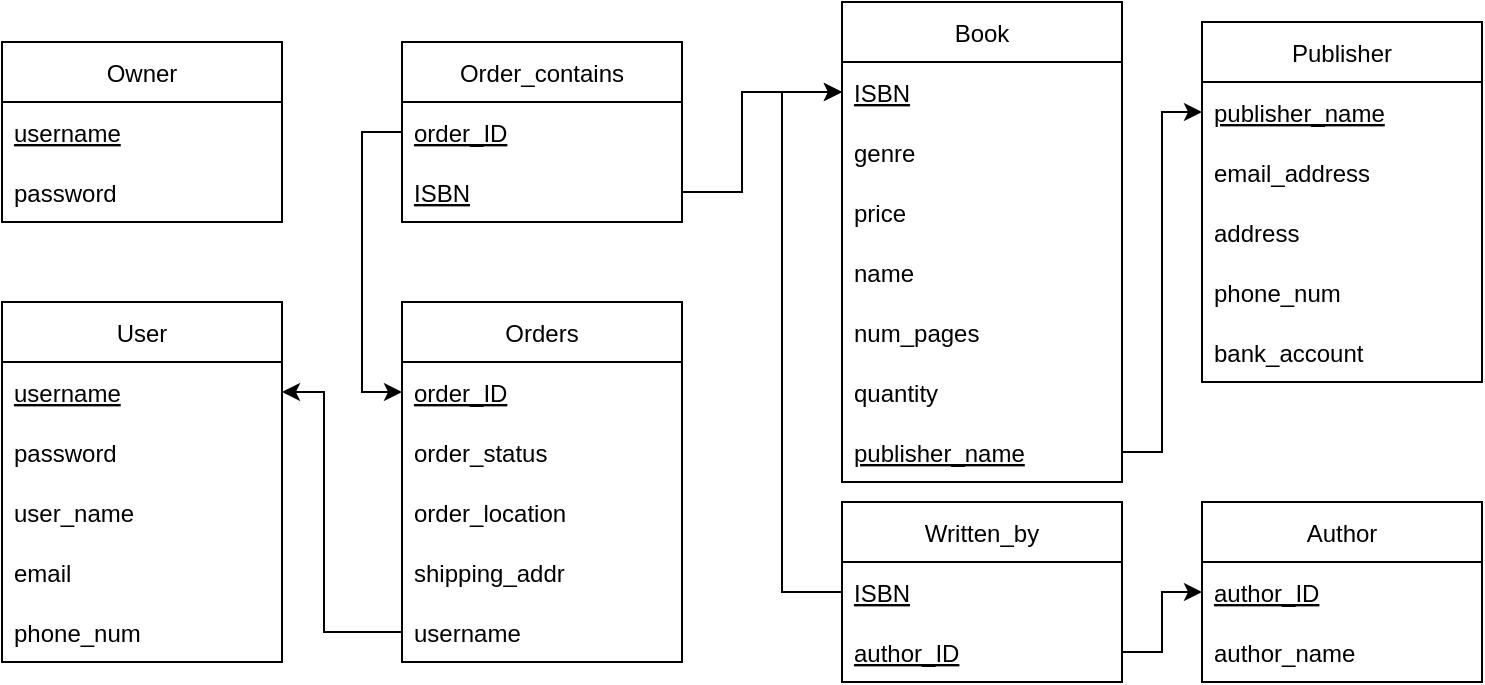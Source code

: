 <mxfile version="16.0.0" type="github">
  <diagram id="4dcQhyePsNyOAJ7MsxBL" name="Page-1">
    <mxGraphModel dx="1472" dy="350" grid="1" gridSize="10" guides="1" tooltips="1" connect="1" arrows="1" fold="1" page="1" pageScale="1" pageWidth="850" pageHeight="1100" math="0" shadow="0">
      <root>
        <mxCell id="0" />
        <mxCell id="1" parent="0" />
        <mxCell id="VHwmfllK9-3ZqzZavVw2-38" value="Author" style="swimlane;fontStyle=0;childLayout=stackLayout;horizontal=1;startSize=30;horizontalStack=0;resizeParent=1;resizeParentMax=0;resizeLast=0;collapsible=1;marginBottom=0;" parent="1" vertex="1">
          <mxGeometry x="460" y="320" width="140" height="90" as="geometry" />
        </mxCell>
        <mxCell id="VHwmfllK9-3ZqzZavVw2-39" value="author_ID" style="text;strokeColor=none;fillColor=none;align=left;verticalAlign=middle;spacingLeft=4;spacingRight=4;overflow=hidden;points=[[0,0.5],[1,0.5]];portConstraint=eastwest;rotatable=0;fontStyle=4" parent="VHwmfllK9-3ZqzZavVw2-38" vertex="1">
          <mxGeometry y="30" width="140" height="30" as="geometry" />
        </mxCell>
        <mxCell id="VHwmfllK9-3ZqzZavVw2-40" value="author_name" style="text;strokeColor=none;fillColor=none;align=left;verticalAlign=middle;spacingLeft=4;spacingRight=4;overflow=hidden;points=[[0,0.5],[1,0.5]];portConstraint=eastwest;rotatable=0;" parent="VHwmfllK9-3ZqzZavVw2-38" vertex="1">
          <mxGeometry y="60" width="140" height="30" as="geometry" />
        </mxCell>
        <mxCell id="VHwmfllK9-3ZqzZavVw2-42" value="Written_by" style="swimlane;fontStyle=0;childLayout=stackLayout;horizontal=1;startSize=30;horizontalStack=0;resizeParent=1;resizeParentMax=0;resizeLast=0;collapsible=1;marginBottom=0;" parent="1" vertex="1">
          <mxGeometry x="280" y="320" width="140" height="90" as="geometry" />
        </mxCell>
        <mxCell id="VHwmfllK9-3ZqzZavVw2-43" value="ISBN" style="text;strokeColor=none;fillColor=none;align=left;verticalAlign=middle;spacingLeft=4;spacingRight=4;overflow=hidden;points=[[0,0.5],[1,0.5]];portConstraint=eastwest;rotatable=0;fontStyle=4" parent="VHwmfllK9-3ZqzZavVw2-42" vertex="1">
          <mxGeometry y="30" width="140" height="30" as="geometry" />
        </mxCell>
        <mxCell id="VHwmfllK9-3ZqzZavVw2-44" value="author_ID" style="text;strokeColor=none;fillColor=none;align=left;verticalAlign=middle;spacingLeft=4;spacingRight=4;overflow=hidden;points=[[0,0.5],[1,0.5]];portConstraint=eastwest;rotatable=0;fontStyle=4" parent="VHwmfllK9-3ZqzZavVw2-42" vertex="1">
          <mxGeometry y="60" width="140" height="30" as="geometry" />
        </mxCell>
        <mxCell id="VHwmfllK9-3ZqzZavVw2-46" value="" style="edgeStyle=orthogonalEdgeStyle;rounded=0;orthogonalLoop=1;jettySize=auto;html=1;entryX=0;entryY=0.5;entryDx=0;entryDy=0;" parent="1" source="VHwmfllK9-3ZqzZavVw2-44" target="VHwmfllK9-3ZqzZavVw2-39" edge="1">
          <mxGeometry relative="1" as="geometry" />
        </mxCell>
        <mxCell id="VHwmfllK9-3ZqzZavVw2-47" value="Book" style="swimlane;fontStyle=0;childLayout=stackLayout;horizontal=1;startSize=30;horizontalStack=0;resizeParent=1;resizeParentMax=0;resizeLast=0;collapsible=1;marginBottom=0;" parent="1" vertex="1">
          <mxGeometry x="280" y="70" width="140" height="240" as="geometry" />
        </mxCell>
        <mxCell id="VHwmfllK9-3ZqzZavVw2-48" value="ISBN" style="text;strokeColor=none;fillColor=none;align=left;verticalAlign=middle;spacingLeft=4;spacingRight=4;overflow=hidden;points=[[0,0.5],[1,0.5]];portConstraint=eastwest;rotatable=0;fontStyle=4" parent="VHwmfllK9-3ZqzZavVw2-47" vertex="1">
          <mxGeometry y="30" width="140" height="30" as="geometry" />
        </mxCell>
        <mxCell id="VHwmfllK9-3ZqzZavVw2-49" value="genre" style="text;strokeColor=none;fillColor=none;align=left;verticalAlign=middle;spacingLeft=4;spacingRight=4;overflow=hidden;points=[[0,0.5],[1,0.5]];portConstraint=eastwest;rotatable=0;fontStyle=0" parent="VHwmfllK9-3ZqzZavVw2-47" vertex="1">
          <mxGeometry y="60" width="140" height="30" as="geometry" />
        </mxCell>
        <mxCell id="VHwmfllK9-3ZqzZavVw2-53" value="price" style="text;strokeColor=none;fillColor=none;align=left;verticalAlign=middle;spacingLeft=4;spacingRight=4;overflow=hidden;points=[[0,0.5],[1,0.5]];portConstraint=eastwest;rotatable=0;fontStyle=0" parent="VHwmfllK9-3ZqzZavVw2-47" vertex="1">
          <mxGeometry y="90" width="140" height="30" as="geometry" />
        </mxCell>
        <mxCell id="VHwmfllK9-3ZqzZavVw2-54" value="name" style="text;strokeColor=none;fillColor=none;align=left;verticalAlign=middle;spacingLeft=4;spacingRight=4;overflow=hidden;points=[[0,0.5],[1,0.5]];portConstraint=eastwest;rotatable=0;fontStyle=0" parent="VHwmfllK9-3ZqzZavVw2-47" vertex="1">
          <mxGeometry y="120" width="140" height="30" as="geometry" />
        </mxCell>
        <mxCell id="VHwmfllK9-3ZqzZavVw2-55" value="num_pages" style="text;strokeColor=none;fillColor=none;align=left;verticalAlign=middle;spacingLeft=4;spacingRight=4;overflow=hidden;points=[[0,0.5],[1,0.5]];portConstraint=eastwest;rotatable=0;fontStyle=0" parent="VHwmfllK9-3ZqzZavVw2-47" vertex="1">
          <mxGeometry y="150" width="140" height="30" as="geometry" />
        </mxCell>
        <mxCell id="eXQ6XnDDezXXeyi83_Rx-1" value="quantity" style="text;strokeColor=none;fillColor=none;align=left;verticalAlign=middle;spacingLeft=4;spacingRight=4;overflow=hidden;points=[[0,0.5],[1,0.5]];portConstraint=eastwest;rotatable=0;fontStyle=0" parent="VHwmfllK9-3ZqzZavVw2-47" vertex="1">
          <mxGeometry y="180" width="140" height="30" as="geometry" />
        </mxCell>
        <mxCell id="VHwmfllK9-3ZqzZavVw2-62" value="publisher_name" style="text;strokeColor=none;fillColor=none;align=left;verticalAlign=middle;spacingLeft=4;spacingRight=4;overflow=hidden;points=[[0,0.5],[1,0.5]];portConstraint=eastwest;rotatable=0;fontStyle=4" parent="VHwmfllK9-3ZqzZavVw2-47" vertex="1">
          <mxGeometry y="210" width="140" height="30" as="geometry" />
        </mxCell>
        <mxCell id="VHwmfllK9-3ZqzZavVw2-52" value="" style="edgeStyle=orthogonalEdgeStyle;rounded=0;orthogonalLoop=1;jettySize=auto;html=1;entryX=0;entryY=0.5;entryDx=0;entryDy=0;exitX=0;exitY=0.5;exitDx=0;exitDy=0;" parent="1" source="VHwmfllK9-3ZqzZavVw2-43" target="VHwmfllK9-3ZqzZavVw2-48" edge="1">
          <mxGeometry relative="1" as="geometry">
            <Array as="points">
              <mxPoint x="250" y="365" />
              <mxPoint x="250" y="115" />
            </Array>
          </mxGeometry>
        </mxCell>
        <mxCell id="VHwmfllK9-3ZqzZavVw2-56" value="Publisher" style="swimlane;fontStyle=0;childLayout=stackLayout;horizontal=1;startSize=30;horizontalStack=0;resizeParent=1;resizeParentMax=0;resizeLast=0;collapsible=1;marginBottom=0;" parent="1" vertex="1">
          <mxGeometry x="460" y="80" width="140" height="180" as="geometry" />
        </mxCell>
        <mxCell id="VHwmfllK9-3ZqzZavVw2-57" value="publisher_name" style="text;strokeColor=none;fillColor=none;align=left;verticalAlign=middle;spacingLeft=4;spacingRight=4;overflow=hidden;points=[[0,0.5],[1,0.5]];portConstraint=eastwest;rotatable=0;fontStyle=4" parent="VHwmfllK9-3ZqzZavVw2-56" vertex="1">
          <mxGeometry y="30" width="140" height="30" as="geometry" />
        </mxCell>
        <mxCell id="VHwmfllK9-3ZqzZavVw2-58" value="email_address" style="text;strokeColor=none;fillColor=none;align=left;verticalAlign=middle;spacingLeft=4;spacingRight=4;overflow=hidden;points=[[0,0.5],[1,0.5]];portConstraint=eastwest;rotatable=0;fontStyle=0" parent="VHwmfllK9-3ZqzZavVw2-56" vertex="1">
          <mxGeometry y="60" width="140" height="30" as="geometry" />
        </mxCell>
        <mxCell id="VHwmfllK9-3ZqzZavVw2-59" value="address" style="text;strokeColor=none;fillColor=none;align=left;verticalAlign=middle;spacingLeft=4;spacingRight=4;overflow=hidden;points=[[0,0.5],[1,0.5]];portConstraint=eastwest;rotatable=0;fontStyle=0" parent="VHwmfllK9-3ZqzZavVw2-56" vertex="1">
          <mxGeometry y="90" width="140" height="30" as="geometry" />
        </mxCell>
        <mxCell id="VHwmfllK9-3ZqzZavVw2-60" value="phone_num" style="text;strokeColor=none;fillColor=none;align=left;verticalAlign=middle;spacingLeft=4;spacingRight=4;overflow=hidden;points=[[0,0.5],[1,0.5]];portConstraint=eastwest;rotatable=0;fontStyle=0" parent="VHwmfllK9-3ZqzZavVw2-56" vertex="1">
          <mxGeometry y="120" width="140" height="30" as="geometry" />
        </mxCell>
        <mxCell id="VHwmfllK9-3ZqzZavVw2-61" value="bank_account" style="text;strokeColor=none;fillColor=none;align=left;verticalAlign=middle;spacingLeft=4;spacingRight=4;overflow=hidden;points=[[0,0.5],[1,0.5]];portConstraint=eastwest;rotatable=0;fontStyle=0" parent="VHwmfllK9-3ZqzZavVw2-56" vertex="1">
          <mxGeometry y="150" width="140" height="30" as="geometry" />
        </mxCell>
        <mxCell id="VHwmfllK9-3ZqzZavVw2-66" style="edgeStyle=orthogonalEdgeStyle;rounded=0;orthogonalLoop=1;jettySize=auto;html=1;entryX=0;entryY=0.5;entryDx=0;entryDy=0;" parent="1" source="VHwmfllK9-3ZqzZavVw2-62" target="VHwmfllK9-3ZqzZavVw2-57" edge="1">
          <mxGeometry relative="1" as="geometry" />
        </mxCell>
        <mxCell id="GzCAryKd6ahWDb1arbAQ-1" value="Owner" style="swimlane;fontStyle=0;childLayout=stackLayout;horizontal=1;startSize=30;horizontalStack=0;resizeParent=1;resizeParentMax=0;resizeLast=0;collapsible=1;marginBottom=0;" parent="1" vertex="1">
          <mxGeometry x="-140" y="90" width="140" height="90" as="geometry" />
        </mxCell>
        <mxCell id="GzCAryKd6ahWDb1arbAQ-2" value="username" style="text;strokeColor=none;fillColor=none;align=left;verticalAlign=middle;spacingLeft=4;spacingRight=4;overflow=hidden;points=[[0,0.5],[1,0.5]];portConstraint=eastwest;rotatable=0;fontStyle=4" parent="GzCAryKd6ahWDb1arbAQ-1" vertex="1">
          <mxGeometry y="30" width="140" height="30" as="geometry" />
        </mxCell>
        <mxCell id="GzCAryKd6ahWDb1arbAQ-3" value="password" style="text;strokeColor=none;fillColor=none;align=left;verticalAlign=middle;spacingLeft=4;spacingRight=4;overflow=hidden;points=[[0,0.5],[1,0.5]];portConstraint=eastwest;rotatable=0;fontStyle=0" parent="GzCAryKd6ahWDb1arbAQ-1" vertex="1">
          <mxGeometry y="60" width="140" height="30" as="geometry" />
        </mxCell>
        <mxCell id="GzCAryKd6ahWDb1arbAQ-4" value="User" style="swimlane;fontStyle=0;childLayout=stackLayout;horizontal=1;startSize=30;horizontalStack=0;resizeParent=1;resizeParentMax=0;resizeLast=0;collapsible=1;marginBottom=0;" parent="1" vertex="1">
          <mxGeometry x="-140" y="220" width="140" height="180" as="geometry" />
        </mxCell>
        <mxCell id="GzCAryKd6ahWDb1arbAQ-5" value="username" style="text;strokeColor=none;fillColor=none;align=left;verticalAlign=middle;spacingLeft=4;spacingRight=4;overflow=hidden;points=[[0,0.5],[1,0.5]];portConstraint=eastwest;rotatable=0;fontStyle=4" parent="GzCAryKd6ahWDb1arbAQ-4" vertex="1">
          <mxGeometry y="30" width="140" height="30" as="geometry" />
        </mxCell>
        <mxCell id="GzCAryKd6ahWDb1arbAQ-6" value="password" style="text;strokeColor=none;fillColor=none;align=left;verticalAlign=middle;spacingLeft=4;spacingRight=4;overflow=hidden;points=[[0,0.5],[1,0.5]];portConstraint=eastwest;rotatable=0;fontStyle=0" parent="GzCAryKd6ahWDb1arbAQ-4" vertex="1">
          <mxGeometry y="60" width="140" height="30" as="geometry" />
        </mxCell>
        <mxCell id="GzCAryKd6ahWDb1arbAQ-10" value="user_name" style="text;strokeColor=none;fillColor=none;align=left;verticalAlign=middle;spacingLeft=4;spacingRight=4;overflow=hidden;points=[[0,0.5],[1,0.5]];portConstraint=eastwest;rotatable=0;fontStyle=0" parent="GzCAryKd6ahWDb1arbAQ-4" vertex="1">
          <mxGeometry y="90" width="140" height="30" as="geometry" />
        </mxCell>
        <mxCell id="GzCAryKd6ahWDb1arbAQ-7" value="email" style="text;strokeColor=none;fillColor=none;align=left;verticalAlign=middle;spacingLeft=4;spacingRight=4;overflow=hidden;points=[[0,0.5],[1,0.5]];portConstraint=eastwest;rotatable=0;fontStyle=0" parent="GzCAryKd6ahWDb1arbAQ-4" vertex="1">
          <mxGeometry y="120" width="140" height="30" as="geometry" />
        </mxCell>
        <mxCell id="GzCAryKd6ahWDb1arbAQ-9" value="phone_num" style="text;strokeColor=none;fillColor=none;align=left;verticalAlign=middle;spacingLeft=4;spacingRight=4;overflow=hidden;points=[[0,0.5],[1,0.5]];portConstraint=eastwest;rotatable=0;fontStyle=0" parent="GzCAryKd6ahWDb1arbAQ-4" vertex="1">
          <mxGeometry y="150" width="140" height="30" as="geometry" />
        </mxCell>
        <mxCell id="GzCAryKd6ahWDb1arbAQ-11" value="Orders" style="swimlane;fontStyle=0;childLayout=stackLayout;horizontal=1;startSize=30;horizontalStack=0;resizeParent=1;resizeParentMax=0;resizeLast=0;collapsible=1;marginBottom=0;" parent="1" vertex="1">
          <mxGeometry x="60" y="220" width="140" height="180" as="geometry" />
        </mxCell>
        <mxCell id="GzCAryKd6ahWDb1arbAQ-12" value="order_ID" style="text;strokeColor=none;fillColor=none;align=left;verticalAlign=middle;spacingLeft=4;spacingRight=4;overflow=hidden;points=[[0,0.5],[1,0.5]];portConstraint=eastwest;rotatable=0;fontStyle=4" parent="GzCAryKd6ahWDb1arbAQ-11" vertex="1">
          <mxGeometry y="30" width="140" height="30" as="geometry" />
        </mxCell>
        <mxCell id="GzCAryKd6ahWDb1arbAQ-16" value="order_status" style="text;strokeColor=none;fillColor=none;align=left;verticalAlign=middle;spacingLeft=4;spacingRight=4;overflow=hidden;points=[[0,0.5],[1,0.5]];portConstraint=eastwest;rotatable=0;fontStyle=0" parent="GzCAryKd6ahWDb1arbAQ-11" vertex="1">
          <mxGeometry y="60" width="140" height="30" as="geometry" />
        </mxCell>
        <mxCell id="GzCAryKd6ahWDb1arbAQ-17" value="order_location" style="text;strokeColor=none;fillColor=none;align=left;verticalAlign=middle;spacingLeft=4;spacingRight=4;overflow=hidden;points=[[0,0.5],[1,0.5]];portConstraint=eastwest;rotatable=0;fontStyle=0" parent="GzCAryKd6ahWDb1arbAQ-11" vertex="1">
          <mxGeometry y="90" width="140" height="30" as="geometry" />
        </mxCell>
        <mxCell id="-tnXa7AaJn_8jGt5ElsG-1" value="shipping_addr" style="text;strokeColor=none;fillColor=none;align=left;verticalAlign=middle;spacingLeft=4;spacingRight=4;overflow=hidden;points=[[0,0.5],[1,0.5]];portConstraint=eastwest;rotatable=0;fontStyle=0" vertex="1" parent="GzCAryKd6ahWDb1arbAQ-11">
          <mxGeometry y="120" width="140" height="30" as="geometry" />
        </mxCell>
        <mxCell id="GzCAryKd6ahWDb1arbAQ-18" value="username" style="text;strokeColor=none;fillColor=none;align=left;verticalAlign=middle;spacingLeft=4;spacingRight=4;overflow=hidden;points=[[0,0.5],[1,0.5]];portConstraint=eastwest;rotatable=0;fontStyle=0" parent="GzCAryKd6ahWDb1arbAQ-11" vertex="1">
          <mxGeometry y="150" width="140" height="30" as="geometry" />
        </mxCell>
        <mxCell id="GzCAryKd6ahWDb1arbAQ-20" style="edgeStyle=orthogonalEdgeStyle;rounded=0;orthogonalLoop=1;jettySize=auto;html=1;entryX=1;entryY=0.5;entryDx=0;entryDy=0;exitX=0;exitY=0.5;exitDx=0;exitDy=0;" parent="1" source="GzCAryKd6ahWDb1arbAQ-18" target="GzCAryKd6ahWDb1arbAQ-5" edge="1">
          <mxGeometry relative="1" as="geometry">
            <mxPoint x="51" y="355" as="sourcePoint" />
            <mxPoint x="1" y="265" as="targetPoint" />
            <Array as="points">
              <mxPoint x="21" y="385" />
              <mxPoint x="21" y="265" />
            </Array>
          </mxGeometry>
        </mxCell>
        <mxCell id="GzCAryKd6ahWDb1arbAQ-21" value="Order_contains" style="swimlane;fontStyle=0;childLayout=stackLayout;horizontal=1;startSize=30;horizontalStack=0;resizeParent=1;resizeParentMax=0;resizeLast=0;collapsible=1;marginBottom=0;" parent="1" vertex="1">
          <mxGeometry x="60" y="90" width="140" height="90" as="geometry" />
        </mxCell>
        <mxCell id="GzCAryKd6ahWDb1arbAQ-22" value="order_ID" style="text;strokeColor=none;fillColor=none;align=left;verticalAlign=middle;spacingLeft=4;spacingRight=4;overflow=hidden;points=[[0,0.5],[1,0.5]];portConstraint=eastwest;rotatable=0;fontStyle=4" parent="GzCAryKd6ahWDb1arbAQ-21" vertex="1">
          <mxGeometry y="30" width="140" height="30" as="geometry" />
        </mxCell>
        <mxCell id="GzCAryKd6ahWDb1arbAQ-25" value="ISBN" style="text;strokeColor=none;fillColor=none;align=left;verticalAlign=middle;spacingLeft=4;spacingRight=4;overflow=hidden;points=[[0,0.5],[1,0.5]];portConstraint=eastwest;rotatable=0;fontStyle=4" parent="GzCAryKd6ahWDb1arbAQ-21" vertex="1">
          <mxGeometry y="60" width="140" height="30" as="geometry" />
        </mxCell>
        <mxCell id="GzCAryKd6ahWDb1arbAQ-26" style="edgeStyle=orthogonalEdgeStyle;rounded=0;orthogonalLoop=1;jettySize=auto;html=1;entryX=0;entryY=0.5;entryDx=0;entryDy=0;" parent="1" source="GzCAryKd6ahWDb1arbAQ-25" target="VHwmfllK9-3ZqzZavVw2-48" edge="1">
          <mxGeometry relative="1" as="geometry">
            <Array as="points">
              <mxPoint x="230" y="165" />
              <mxPoint x="230" y="115" />
            </Array>
          </mxGeometry>
        </mxCell>
        <mxCell id="GzCAryKd6ahWDb1arbAQ-27" style="edgeStyle=orthogonalEdgeStyle;rounded=0;orthogonalLoop=1;jettySize=auto;html=1;entryX=0;entryY=0.5;entryDx=0;entryDy=0;exitX=0;exitY=0.5;exitDx=0;exitDy=0;" parent="1" source="GzCAryKd6ahWDb1arbAQ-22" target="GzCAryKd6ahWDb1arbAQ-12" edge="1">
          <mxGeometry relative="1" as="geometry">
            <Array as="points">
              <mxPoint x="40" y="135" />
              <mxPoint x="40" y="265" />
            </Array>
          </mxGeometry>
        </mxCell>
      </root>
    </mxGraphModel>
  </diagram>
</mxfile>
